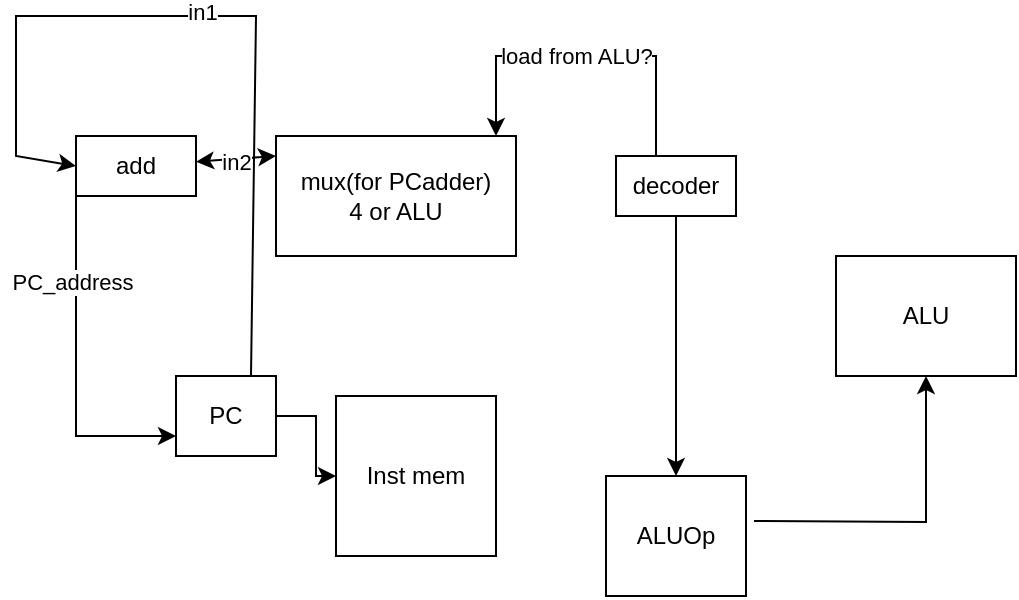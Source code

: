 <mxfile version="21.1.6" type="device">
  <diagram name="ページ1" id="z-FftpgeLL3ksxSVf0qm">
    <mxGraphModel dx="1194" dy="741" grid="1" gridSize="10" guides="1" tooltips="1" connect="1" arrows="1" fold="1" page="1" pageScale="1" pageWidth="827" pageHeight="1169" math="0" shadow="0">
      <root>
        <mxCell id="0" />
        <mxCell id="1" parent="0" />
        <mxCell id="Iq3-G8FM4mDo1oramrw6-20" value="" style="edgeStyle=orthogonalEdgeStyle;rounded=0;orthogonalLoop=1;jettySize=auto;html=1;" edge="1" parent="1" source="Iq3-G8FM4mDo1oramrw6-1" target="Iq3-G8FM4mDo1oramrw6-19">
          <mxGeometry relative="1" as="geometry" />
        </mxCell>
        <mxCell id="Iq3-G8FM4mDo1oramrw6-1" value="PC" style="rounded=0;whiteSpace=wrap;html=1;" vertex="1" parent="1">
          <mxGeometry x="120" y="210" width="50" height="40" as="geometry" />
        </mxCell>
        <mxCell id="Iq3-G8FM4mDo1oramrw6-2" value="add" style="rounded=0;whiteSpace=wrap;html=1;" vertex="1" parent="1">
          <mxGeometry x="70" y="90" width="60" height="30" as="geometry" />
        </mxCell>
        <mxCell id="Iq3-G8FM4mDo1oramrw6-3" style="edgeStyle=orthogonalEdgeStyle;rounded=0;orthogonalLoop=1;jettySize=auto;html=1;exitX=0.5;exitY=1;exitDx=0;exitDy=0;" edge="1" parent="1" source="Iq3-G8FM4mDo1oramrw6-2" target="Iq3-G8FM4mDo1oramrw6-2">
          <mxGeometry relative="1" as="geometry" />
        </mxCell>
        <mxCell id="Iq3-G8FM4mDo1oramrw6-4" value="" style="endArrow=classic;html=1;rounded=0;exitX=0.75;exitY=0;exitDx=0;exitDy=0;entryX=0;entryY=0.5;entryDx=0;entryDy=0;" edge="1" parent="1" source="Iq3-G8FM4mDo1oramrw6-1" target="Iq3-G8FM4mDo1oramrw6-2">
          <mxGeometry width="50" height="50" relative="1" as="geometry">
            <mxPoint x="390" y="380" as="sourcePoint" />
            <mxPoint x="440" y="330" as="targetPoint" />
            <Array as="points">
              <mxPoint x="160" y="30" />
              <mxPoint x="40" y="30" />
              <mxPoint x="40" y="100" />
            </Array>
          </mxGeometry>
        </mxCell>
        <mxCell id="Iq3-G8FM4mDo1oramrw6-7" value="in1" style="edgeLabel;html=1;align=center;verticalAlign=middle;resizable=0;points=[];" vertex="1" connectable="0" parent="Iq3-G8FM4mDo1oramrw6-4">
          <mxGeometry x="0.034" y="-2" relative="1" as="geometry">
            <mxPoint as="offset" />
          </mxGeometry>
        </mxCell>
        <mxCell id="Iq3-G8FM4mDo1oramrw6-5" value="mux(for PCadder)&lt;br&gt;4 or ALU" style="rounded=0;whiteSpace=wrap;html=1;" vertex="1" parent="1">
          <mxGeometry x="170" y="90" width="120" height="60" as="geometry" />
        </mxCell>
        <mxCell id="Iq3-G8FM4mDo1oramrw6-6" value="" style="endArrow=classic;startArrow=classic;html=1;rounded=0;" edge="1" parent="1" target="Iq3-G8FM4mDo1oramrw6-2">
          <mxGeometry width="50" height="50" relative="1" as="geometry">
            <mxPoint x="170" y="100" as="sourcePoint" />
            <mxPoint x="440" y="320" as="targetPoint" />
          </mxGeometry>
        </mxCell>
        <mxCell id="Iq3-G8FM4mDo1oramrw6-8" value="in2" style="edgeLabel;html=1;align=center;verticalAlign=middle;resizable=0;points=[];" vertex="1" connectable="0" parent="Iq3-G8FM4mDo1oramrw6-6">
          <mxGeometry x="0.029" y="1" relative="1" as="geometry">
            <mxPoint as="offset" />
          </mxGeometry>
        </mxCell>
        <mxCell id="Iq3-G8FM4mDo1oramrw6-9" value="" style="endArrow=classic;html=1;rounded=0;entryX=0;entryY=0.75;entryDx=0;entryDy=0;exitX=0;exitY=1;exitDx=0;exitDy=0;" edge="1" parent="1" source="Iq3-G8FM4mDo1oramrw6-2" target="Iq3-G8FM4mDo1oramrw6-1">
          <mxGeometry width="50" height="50" relative="1" as="geometry">
            <mxPoint x="390" y="370" as="sourcePoint" />
            <mxPoint x="440" y="320" as="targetPoint" />
            <Array as="points">
              <mxPoint x="70" y="240" />
            </Array>
          </mxGeometry>
        </mxCell>
        <mxCell id="Iq3-G8FM4mDo1oramrw6-13" value="PC_address" style="edgeLabel;html=1;align=center;verticalAlign=middle;resizable=0;points=[];" vertex="1" connectable="0" parent="Iq3-G8FM4mDo1oramrw6-9">
          <mxGeometry x="-0.493" y="-2" relative="1" as="geometry">
            <mxPoint as="offset" />
          </mxGeometry>
        </mxCell>
        <mxCell id="Iq3-G8FM4mDo1oramrw6-10" value="decoder" style="whiteSpace=wrap;html=1;" vertex="1" parent="1">
          <mxGeometry x="340" y="100" width="60" height="30" as="geometry" />
        </mxCell>
        <mxCell id="Iq3-G8FM4mDo1oramrw6-11" value="" style="endArrow=classic;html=1;rounded=0;" edge="1" parent="1">
          <mxGeometry width="50" height="50" relative="1" as="geometry">
            <mxPoint x="360" y="100" as="sourcePoint" />
            <mxPoint x="280" y="90" as="targetPoint" />
            <Array as="points">
              <mxPoint x="360" y="50" />
              <mxPoint x="280" y="50" />
            </Array>
          </mxGeometry>
        </mxCell>
        <mxCell id="Iq3-G8FM4mDo1oramrw6-12" value="load from ALU?" style="edgeLabel;html=1;align=center;verticalAlign=middle;resizable=0;points=[];" vertex="1" connectable="0" parent="Iq3-G8FM4mDo1oramrw6-11">
          <mxGeometry x="0.117" y="-3" relative="1" as="geometry">
            <mxPoint x="5" y="3" as="offset" />
          </mxGeometry>
        </mxCell>
        <mxCell id="Iq3-G8FM4mDo1oramrw6-16" value="ALU" style="whiteSpace=wrap;html=1;" vertex="1" parent="1">
          <mxGeometry x="450" y="150" width="90" height="60" as="geometry" />
        </mxCell>
        <mxCell id="Iq3-G8FM4mDo1oramrw6-17" value="ALUOp" style="whiteSpace=wrap;html=1;" vertex="1" parent="1">
          <mxGeometry x="335" y="260" width="70" height="60" as="geometry" />
        </mxCell>
        <mxCell id="Iq3-G8FM4mDo1oramrw6-19" value="Inst mem" style="whiteSpace=wrap;html=1;aspect=fixed;" vertex="1" parent="1">
          <mxGeometry x="200" y="220" width="80" height="80" as="geometry" />
        </mxCell>
        <mxCell id="Iq3-G8FM4mDo1oramrw6-21" value="" style="endArrow=classic;html=1;rounded=0;exitX=0.5;exitY=1;exitDx=0;exitDy=0;" edge="1" parent="1" source="Iq3-G8FM4mDo1oramrw6-10" target="Iq3-G8FM4mDo1oramrw6-17">
          <mxGeometry width="50" height="50" relative="1" as="geometry">
            <mxPoint x="390" y="370" as="sourcePoint" />
            <mxPoint x="440" y="320" as="targetPoint" />
          </mxGeometry>
        </mxCell>
        <mxCell id="Iq3-G8FM4mDo1oramrw6-22" value="" style="endArrow=classic;html=1;rounded=0;exitX=1.057;exitY=0.375;exitDx=0;exitDy=0;exitPerimeter=0;entryX=0.5;entryY=1;entryDx=0;entryDy=0;" edge="1" parent="1" source="Iq3-G8FM4mDo1oramrw6-17" target="Iq3-G8FM4mDo1oramrw6-16">
          <mxGeometry width="50" height="50" relative="1" as="geometry">
            <mxPoint x="390" y="370" as="sourcePoint" />
            <mxPoint x="440" y="320" as="targetPoint" />
            <Array as="points">
              <mxPoint x="495" y="283" />
            </Array>
          </mxGeometry>
        </mxCell>
      </root>
    </mxGraphModel>
  </diagram>
</mxfile>
